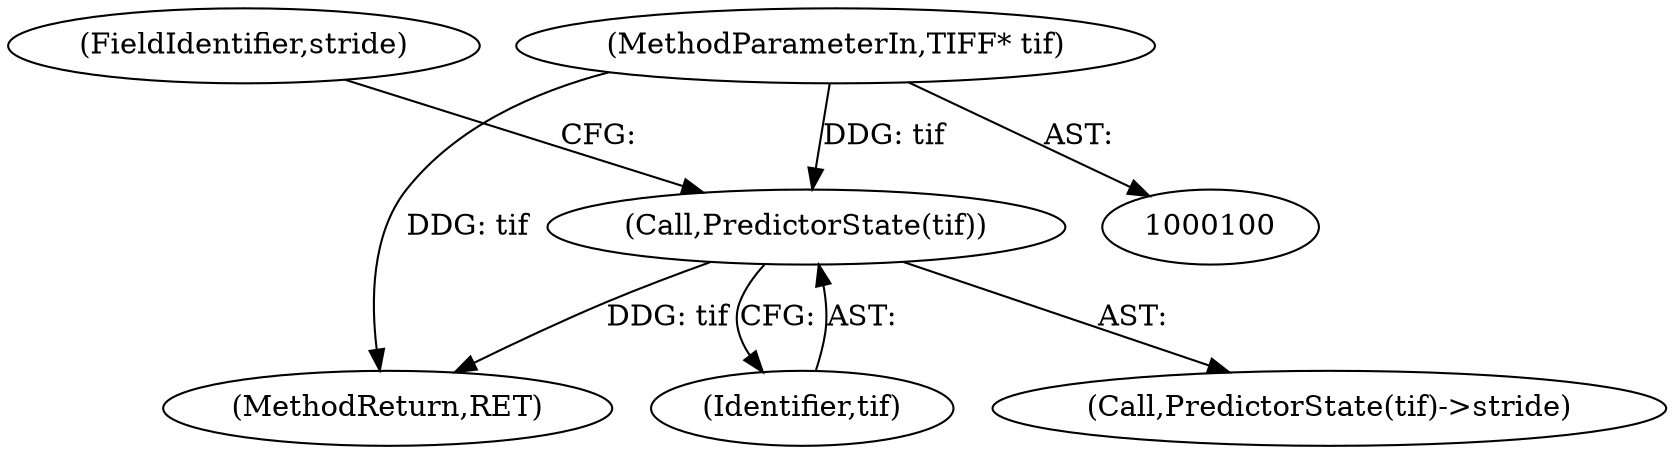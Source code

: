 digraph "0_libtiff_3ca657a8793dd011bf869695d72ad31c779c3cc1_3@pointer" {
"1000101" [label="(MethodParameterIn,TIFF* tif)"];
"1000109" [label="(Call,PredictorState(tif))"];
"1000229" [label="(MethodReturn,RET)"];
"1000111" [label="(FieldIdentifier,stride)"];
"1000101" [label="(MethodParameterIn,TIFF* tif)"];
"1000108" [label="(Call,PredictorState(tif)->stride)"];
"1000109" [label="(Call,PredictorState(tif))"];
"1000110" [label="(Identifier,tif)"];
"1000101" -> "1000100"  [label="AST: "];
"1000101" -> "1000229"  [label="DDG: tif"];
"1000101" -> "1000109"  [label="DDG: tif"];
"1000109" -> "1000108"  [label="AST: "];
"1000109" -> "1000110"  [label="CFG: "];
"1000110" -> "1000109"  [label="AST: "];
"1000111" -> "1000109"  [label="CFG: "];
"1000109" -> "1000229"  [label="DDG: tif"];
}
